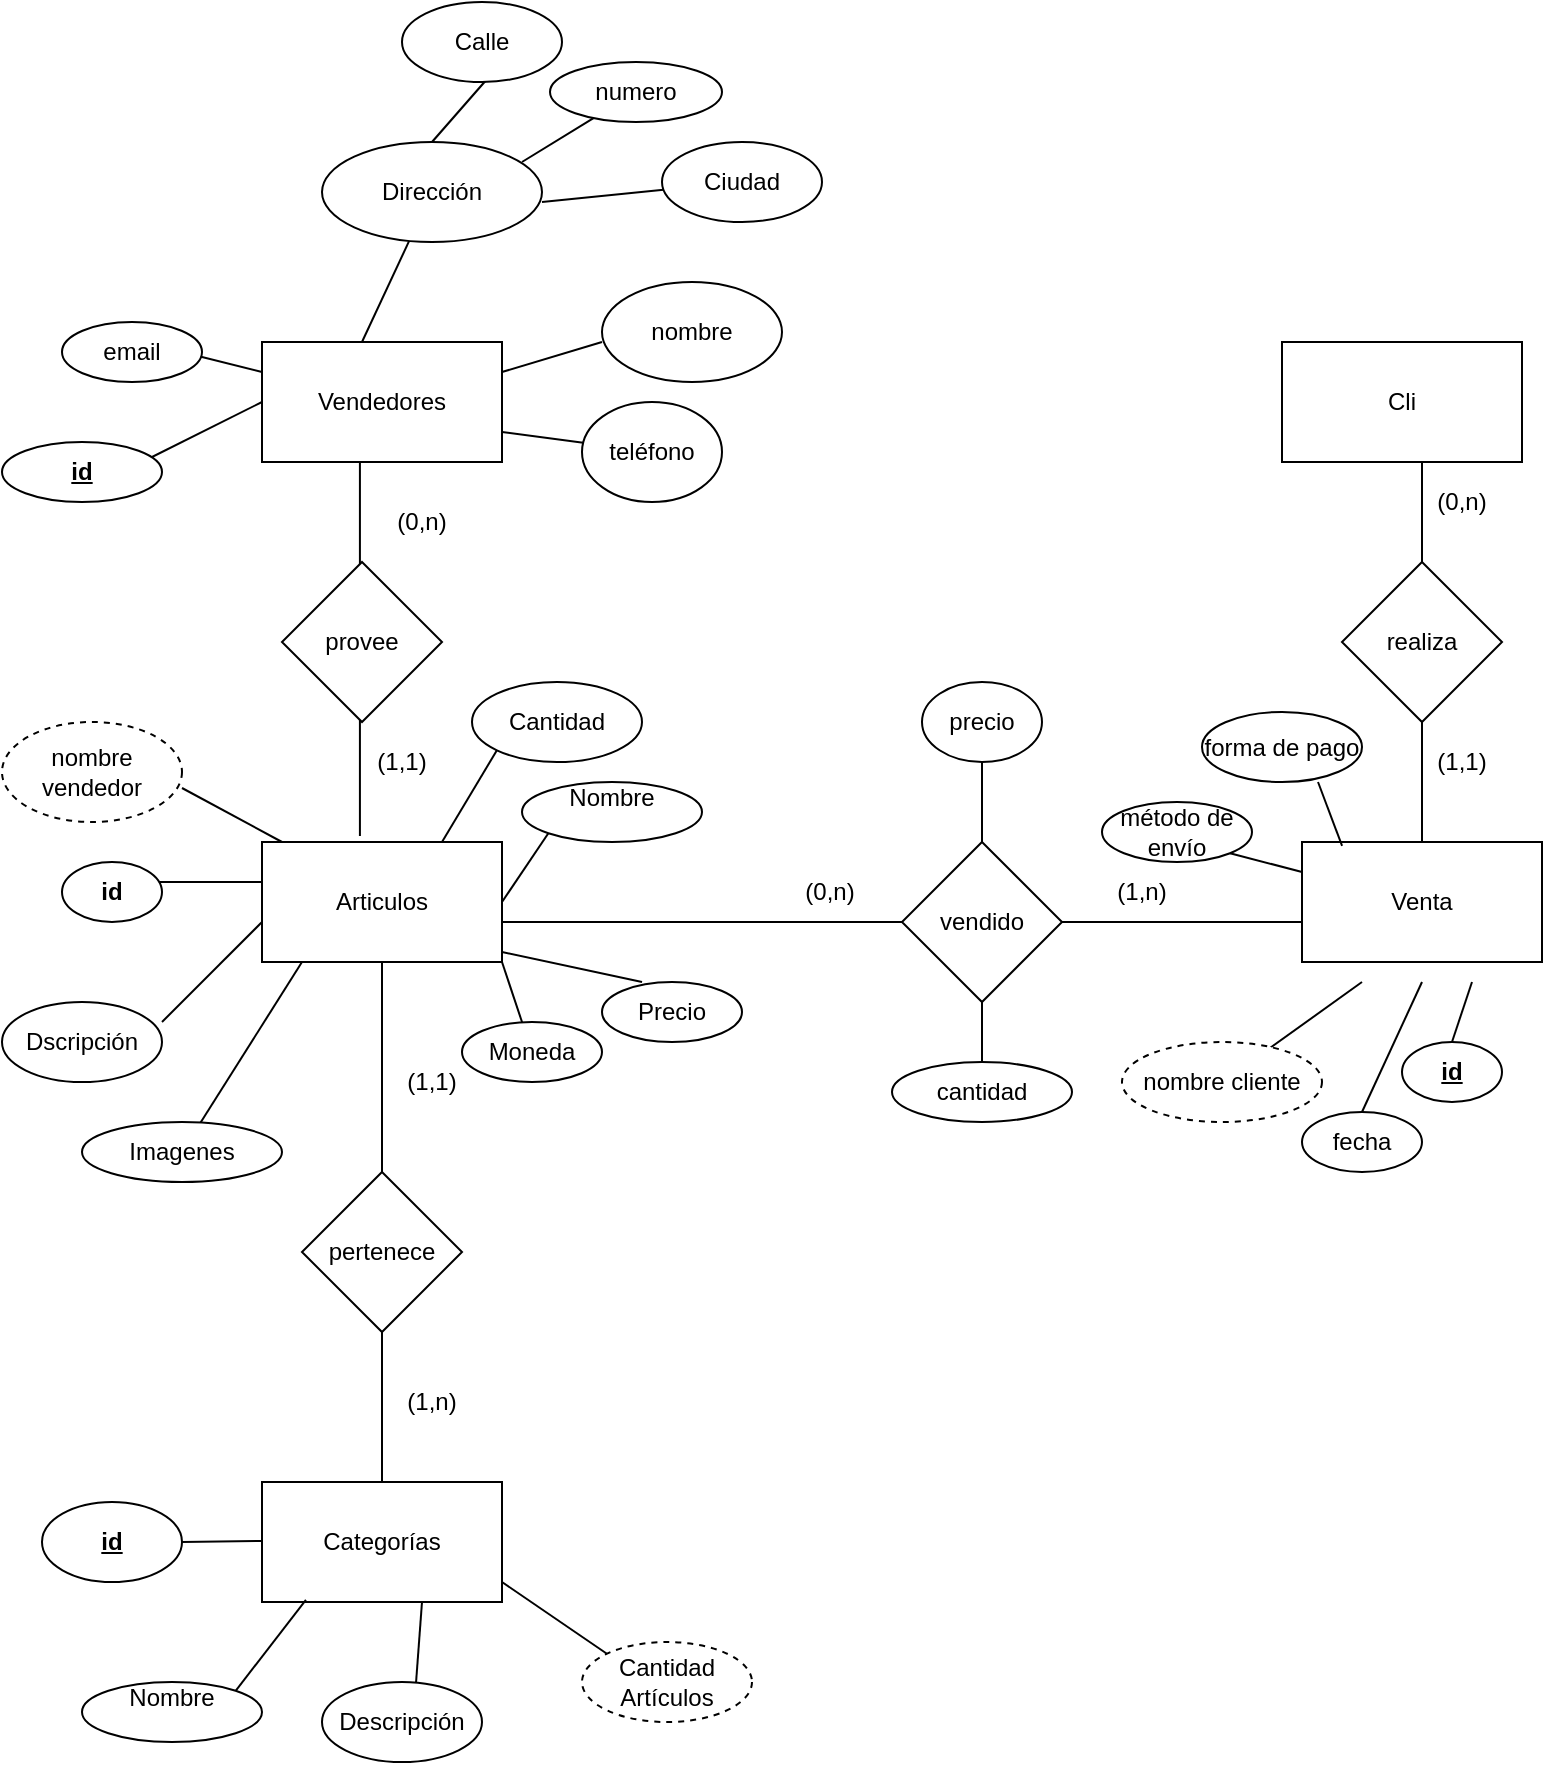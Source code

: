 <mxfile version="14.9.6" type="github">
  <diagram id="WP82Hhsx7apBYEe7W-R0" name="Page-1">
    <mxGraphModel dx="868" dy="450" grid="1" gridSize="10" guides="1" tooltips="1" connect="1" arrows="1" fold="1" page="1" pageScale="1" pageWidth="827" pageHeight="1169" math="0" shadow="0">
      <root>
        <mxCell id="0" />
        <mxCell id="1" parent="0" />
        <mxCell id="Gup6ud80L2oiD0Gjyaes-1" value="&lt;font style=&quot;vertical-align: inherit&quot;&gt;&lt;font style=&quot;vertical-align: inherit&quot;&gt;&lt;font style=&quot;vertical-align: inherit&quot;&gt;&lt;font style=&quot;vertical-align: inherit&quot;&gt;Articulos&lt;/font&gt;&lt;/font&gt;&lt;/font&gt;&lt;/font&gt;" style="rounded=0;whiteSpace=wrap;html=1;" parent="1" vertex="1">
          <mxGeometry x="150" y="420" width="120" height="60" as="geometry" />
        </mxCell>
        <mxCell id="Gup6ud80L2oiD0Gjyaes-2" value="&lt;font style=&quot;vertical-align: inherit&quot;&gt;&lt;font style=&quot;vertical-align: inherit&quot;&gt;Vendedores&lt;/font&gt;&lt;/font&gt;" style="rounded=0;whiteSpace=wrap;html=1;" parent="1" vertex="1">
          <mxGeometry x="150" y="170" width="120" height="60" as="geometry" />
        </mxCell>
        <mxCell id="Gup6ud80L2oiD0Gjyaes-3" value="" style="endArrow=none;html=1;" parent="1" target="Gup6ud80L2oiD0Gjyaes-4" edge="1">
          <mxGeometry width="50" height="50" relative="1" as="geometry">
            <mxPoint x="200" y="170" as="sourcePoint" />
            <mxPoint x="250" y="120" as="targetPoint" />
          </mxGeometry>
        </mxCell>
        <mxCell id="Gup6ud80L2oiD0Gjyaes-4" value="&lt;font style=&quot;vertical-align: inherit&quot;&gt;&lt;font style=&quot;vertical-align: inherit&quot;&gt;Dirección&lt;/font&gt;&lt;/font&gt;" style="ellipse;whiteSpace=wrap;html=1;" parent="1" vertex="1">
          <mxGeometry x="180" y="70" width="110" height="50" as="geometry" />
        </mxCell>
        <mxCell id="Gup6ud80L2oiD0Gjyaes-5" value="" style="endArrow=none;html=1;" parent="1" target="Gup6ud80L2oiD0Gjyaes-6" edge="1">
          <mxGeometry width="50" height="50" relative="1" as="geometry">
            <mxPoint x="290" y="100" as="sourcePoint" />
            <mxPoint x="340" y="100" as="targetPoint" />
          </mxGeometry>
        </mxCell>
        <mxCell id="Gup6ud80L2oiD0Gjyaes-6" value="&lt;font style=&quot;vertical-align: inherit&quot;&gt;&lt;font style=&quot;vertical-align: inherit&quot;&gt;Ciudad&lt;/font&gt;&lt;/font&gt;" style="ellipse;whiteSpace=wrap;html=1;" parent="1" vertex="1">
          <mxGeometry x="350" y="70" width="80" height="40" as="geometry" />
        </mxCell>
        <mxCell id="Gup6ud80L2oiD0Gjyaes-7" value="" style="endArrow=none;html=1;" parent="1" target="Gup6ud80L2oiD0Gjyaes-8" edge="1">
          <mxGeometry width="50" height="50" relative="1" as="geometry">
            <mxPoint x="280" y="80" as="sourcePoint" />
            <mxPoint x="330" y="30" as="targetPoint" />
          </mxGeometry>
        </mxCell>
        <mxCell id="Gup6ud80L2oiD0Gjyaes-8" value="&lt;font style=&quot;vertical-align: inherit&quot;&gt;&lt;font style=&quot;vertical-align: inherit&quot;&gt;&lt;font style=&quot;vertical-align: inherit&quot;&gt;&lt;font style=&quot;vertical-align: inherit&quot;&gt;numero&lt;/font&gt;&lt;/font&gt;&lt;/font&gt;&lt;/font&gt;" style="ellipse;whiteSpace=wrap;html=1;" parent="1" vertex="1">
          <mxGeometry x="294" y="30" width="86" height="30" as="geometry" />
        </mxCell>
        <mxCell id="Gup6ud80L2oiD0Gjyaes-9" value="" style="endArrow=none;html=1;exitX=0.5;exitY=0;exitDx=0;exitDy=0;" parent="1" source="Gup6ud80L2oiD0Gjyaes-4" edge="1">
          <mxGeometry width="50" height="50" relative="1" as="geometry">
            <mxPoint x="250" y="60" as="sourcePoint" />
            <mxPoint x="270" y="30" as="targetPoint" />
          </mxGeometry>
        </mxCell>
        <mxCell id="Gup6ud80L2oiD0Gjyaes-10" value="&lt;font style=&quot;vertical-align: inherit&quot;&gt;&lt;font style=&quot;vertical-align: inherit&quot;&gt;Calle&lt;/font&gt;&lt;/font&gt;" style="ellipse;whiteSpace=wrap;html=1;" parent="1" vertex="1">
          <mxGeometry x="220" width="80" height="40" as="geometry" />
        </mxCell>
        <mxCell id="Gup6ud80L2oiD0Gjyaes-11" value="" style="endArrow=none;html=1;exitX=1;exitY=0.25;exitDx=0;exitDy=0;" parent="1" source="Gup6ud80L2oiD0Gjyaes-2" edge="1">
          <mxGeometry width="50" height="50" relative="1" as="geometry">
            <mxPoint x="290" y="200" as="sourcePoint" />
            <mxPoint x="320" y="170" as="targetPoint" />
            <Array as="points">
              <mxPoint x="320" y="170" />
            </Array>
          </mxGeometry>
        </mxCell>
        <mxCell id="Gup6ud80L2oiD0Gjyaes-12" value="&lt;font style=&quot;vertical-align: inherit&quot;&gt;&lt;font style=&quot;vertical-align: inherit&quot;&gt;&lt;font style=&quot;vertical-align: inherit&quot;&gt;&lt;font style=&quot;vertical-align: inherit&quot;&gt;nombre&lt;/font&gt;&lt;/font&gt;&lt;/font&gt;&lt;/font&gt;" style="ellipse;whiteSpace=wrap;html=1;" parent="1" vertex="1">
          <mxGeometry x="320" y="140" width="90" height="50" as="geometry" />
        </mxCell>
        <mxCell id="Gup6ud80L2oiD0Gjyaes-13" value="" style="endArrow=none;html=1;exitX=1;exitY=0.75;exitDx=0;exitDy=0;" parent="1" source="Gup6ud80L2oiD0Gjyaes-2" target="Gup6ud80L2oiD0Gjyaes-14" edge="1">
          <mxGeometry width="50" height="50" relative="1" as="geometry">
            <mxPoint x="390" y="360" as="sourcePoint" />
            <mxPoint x="310" y="230" as="targetPoint" />
          </mxGeometry>
        </mxCell>
        <mxCell id="Gup6ud80L2oiD0Gjyaes-14" value="&lt;font style=&quot;vertical-align: inherit&quot;&gt;&lt;font style=&quot;vertical-align: inherit&quot;&gt;teléfono&lt;/font&gt;&lt;/font&gt;" style="ellipse;whiteSpace=wrap;html=1;" parent="1" vertex="1">
          <mxGeometry x="310" y="200" width="70" height="50" as="geometry" />
        </mxCell>
        <mxCell id="Gup6ud80L2oiD0Gjyaes-16" value="" style="endArrow=none;html=1;entryX=0;entryY=0.25;entryDx=0;entryDy=0;" parent="1" target="Gup6ud80L2oiD0Gjyaes-2" edge="1">
          <mxGeometry width="50" height="50" relative="1" as="geometry">
            <mxPoint x="110" y="175" as="sourcePoint" />
            <mxPoint x="150" y="175" as="targetPoint" />
          </mxGeometry>
        </mxCell>
        <mxCell id="Gup6ud80L2oiD0Gjyaes-17" value="&lt;font style=&quot;vertical-align: inherit&quot;&gt;&lt;font style=&quot;vertical-align: inherit&quot;&gt;&lt;font style=&quot;vertical-align: inherit&quot;&gt;&lt;font style=&quot;vertical-align: inherit&quot;&gt;email&lt;/font&gt;&lt;/font&gt;&lt;/font&gt;&lt;/font&gt;" style="ellipse;whiteSpace=wrap;html=1;" parent="1" vertex="1">
          <mxGeometry x="50" y="160" width="70" height="30" as="geometry" />
        </mxCell>
        <mxCell id="Gup6ud80L2oiD0Gjyaes-18" value="" style="endArrow=none;html=1;" parent="1" edge="1">
          <mxGeometry width="50" height="50" relative="1" as="geometry">
            <mxPoint x="90" y="230" as="sourcePoint" />
            <mxPoint x="150" y="200" as="targetPoint" />
          </mxGeometry>
        </mxCell>
        <mxCell id="Gup6ud80L2oiD0Gjyaes-19" value="&lt;b&gt;&lt;u&gt;id&lt;/u&gt;&lt;/b&gt;" style="ellipse;whiteSpace=wrap;html=1;" parent="1" vertex="1">
          <mxGeometry x="20" y="220" width="80" height="30" as="geometry" />
        </mxCell>
        <mxCell id="Gup6ud80L2oiD0Gjyaes-20" value="" style="endArrow=none;html=1;entryX=0.408;entryY=1;entryDx=0;entryDy=0;entryPerimeter=0;exitX=0.408;exitY=-0.05;exitDx=0;exitDy=0;exitPerimeter=0;" parent="1" source="Gup6ud80L2oiD0Gjyaes-1" target="Gup6ud80L2oiD0Gjyaes-2" edge="1">
          <mxGeometry width="50" height="50" relative="1" as="geometry">
            <mxPoint x="180" y="340" as="sourcePoint" />
            <mxPoint x="230" y="290" as="targetPoint" />
          </mxGeometry>
        </mxCell>
        <mxCell id="Gup6ud80L2oiD0Gjyaes-21" value="provee" style="rhombus;whiteSpace=wrap;html=1;" parent="1" vertex="1">
          <mxGeometry x="160" y="280" width="80" height="80" as="geometry" />
        </mxCell>
        <mxCell id="Gup6ud80L2oiD0Gjyaes-24" value="(0,n)" style="text;html=1;strokeColor=none;fillColor=none;align=center;verticalAlign=middle;whiteSpace=wrap;rounded=0;" parent="1" vertex="1">
          <mxGeometry x="210" y="250" width="40" height="20" as="geometry" />
        </mxCell>
        <mxCell id="Gup6ud80L2oiD0Gjyaes-25" value="(1,1)" style="text;html=1;strokeColor=none;fillColor=none;align=center;verticalAlign=middle;whiteSpace=wrap;rounded=0;" parent="1" vertex="1">
          <mxGeometry x="200" y="370" width="40" height="20" as="geometry" />
        </mxCell>
        <mxCell id="Gup6ud80L2oiD0Gjyaes-26" value="" style="endArrow=none;html=1;" parent="1" edge="1">
          <mxGeometry width="50" height="50" relative="1" as="geometry">
            <mxPoint x="90" y="440" as="sourcePoint" />
            <mxPoint x="150" y="440" as="targetPoint" />
          </mxGeometry>
        </mxCell>
        <mxCell id="Gup6ud80L2oiD0Gjyaes-27" value="&lt;b&gt;id&lt;/b&gt;" style="ellipse;whiteSpace=wrap;html=1;" parent="1" vertex="1">
          <mxGeometry x="50" y="430" width="50" height="30" as="geometry" />
        </mxCell>
        <mxCell id="SOzAKOrK-pVDaGYPIUkf-2" value="&lt;font style=&quot;vertical-align: inherit&quot;&gt;&lt;font style=&quot;vertical-align: inherit&quot;&gt;Dscripción&lt;/font&gt;&lt;/font&gt;" style="ellipse;whiteSpace=wrap;html=1;" vertex="1" parent="1">
          <mxGeometry x="20" y="500" width="80" height="40" as="geometry" />
        </mxCell>
        <mxCell id="SOzAKOrK-pVDaGYPIUkf-3" value="" style="endArrow=none;html=1;" edge="1" parent="1">
          <mxGeometry width="50" height="50" relative="1" as="geometry">
            <mxPoint x="100" y="510" as="sourcePoint" />
            <mxPoint x="150" y="460" as="targetPoint" />
          </mxGeometry>
        </mxCell>
        <mxCell id="SOzAKOrK-pVDaGYPIUkf-5" value="&lt;font style=&quot;vertical-align: inherit&quot;&gt;&lt;font style=&quot;vertical-align: inherit&quot;&gt;Precio&lt;/font&gt;&lt;/font&gt;" style="ellipse;whiteSpace=wrap;html=1;" vertex="1" parent="1">
          <mxGeometry x="320" y="490" width="70" height="30" as="geometry" />
        </mxCell>
        <mxCell id="SOzAKOrK-pVDaGYPIUkf-7" value="&lt;font style=&quot;vertical-align: inherit&quot;&gt;&lt;font style=&quot;vertical-align: inherit&quot;&gt;Moneda&lt;/font&gt;&lt;/font&gt;" style="ellipse;whiteSpace=wrap;html=1;" vertex="1" parent="1">
          <mxGeometry x="250" y="510" width="70" height="30" as="geometry" />
        </mxCell>
        <mxCell id="SOzAKOrK-pVDaGYPIUkf-8" value="" style="endArrow=none;html=1;entryX=1;entryY=1;entryDx=0;entryDy=0;" edge="1" parent="1" source="SOzAKOrK-pVDaGYPIUkf-7" target="Gup6ud80L2oiD0Gjyaes-1">
          <mxGeometry width="50" height="50" relative="1" as="geometry">
            <mxPoint x="390" y="660" as="sourcePoint" />
            <mxPoint x="440" y="610" as="targetPoint" />
          </mxGeometry>
        </mxCell>
        <mxCell id="SOzAKOrK-pVDaGYPIUkf-10" value="&lt;font style=&quot;vertical-align: inherit&quot;&gt;&lt;font style=&quot;vertical-align: inherit&quot;&gt;Imagenes&lt;/font&gt;&lt;/font&gt;" style="ellipse;whiteSpace=wrap;html=1;" vertex="1" parent="1">
          <mxGeometry x="60" y="560" width="100" height="30" as="geometry" />
        </mxCell>
        <mxCell id="SOzAKOrK-pVDaGYPIUkf-13" value="" style="endArrow=none;html=1;" edge="1" parent="1" source="SOzAKOrK-pVDaGYPIUkf-10">
          <mxGeometry width="50" height="50" relative="1" as="geometry">
            <mxPoint x="120" y="530" as="sourcePoint" />
            <mxPoint x="170" y="480" as="targetPoint" />
          </mxGeometry>
        </mxCell>
        <mxCell id="SOzAKOrK-pVDaGYPIUkf-14" value="" style="endArrow=none;html=1;entryX=0.5;entryY=1;entryDx=0;entryDy=0;" edge="1" parent="1" target="Gup6ud80L2oiD0Gjyaes-1">
          <mxGeometry width="50" height="50" relative="1" as="geometry">
            <mxPoint x="210" y="740" as="sourcePoint" />
            <mxPoint x="230" y="510" as="targetPoint" />
          </mxGeometry>
        </mxCell>
        <mxCell id="SOzAKOrK-pVDaGYPIUkf-17" value="&lt;font style=&quot;vertical-align: inherit&quot;&gt;&lt;font style=&quot;vertical-align: inherit&quot;&gt;pertenece&lt;/font&gt;&lt;/font&gt;" style="rhombus;whiteSpace=wrap;html=1;" vertex="1" parent="1">
          <mxGeometry x="170" y="585" width="80" height="80" as="geometry" />
        </mxCell>
        <mxCell id="SOzAKOrK-pVDaGYPIUkf-18" value="&lt;font style=&quot;vertical-align: inherit&quot;&gt;&lt;font style=&quot;vertical-align: inherit&quot;&gt;(1,1)&lt;/font&gt;&lt;/font&gt;" style="text;html=1;strokeColor=none;fillColor=none;align=center;verticalAlign=middle;whiteSpace=wrap;rounded=0;" vertex="1" parent="1">
          <mxGeometry x="215" y="530" width="40" height="20" as="geometry" />
        </mxCell>
        <mxCell id="SOzAKOrK-pVDaGYPIUkf-19" value="&lt;font style=&quot;vertical-align: inherit&quot;&gt;&lt;font style=&quot;vertical-align: inherit&quot;&gt;(1,n)&lt;/font&gt;&lt;/font&gt;" style="text;html=1;strokeColor=none;fillColor=none;align=center;verticalAlign=middle;whiteSpace=wrap;rounded=0;" vertex="1" parent="1">
          <mxGeometry x="215" y="690" width="40" height="20" as="geometry" />
        </mxCell>
        <mxCell id="SOzAKOrK-pVDaGYPIUkf-20" value="&lt;font style=&quot;vertical-align: inherit&quot;&gt;&lt;font style=&quot;vertical-align: inherit&quot;&gt;Categorías&lt;/font&gt;&lt;/font&gt;" style="rounded=0;whiteSpace=wrap;html=1;" vertex="1" parent="1">
          <mxGeometry x="150" y="740" width="120" height="60" as="geometry" />
        </mxCell>
        <mxCell id="SOzAKOrK-pVDaGYPIUkf-21" value="" style="endArrow=none;html=1;" edge="1" parent="1">
          <mxGeometry width="50" height="50" relative="1" as="geometry">
            <mxPoint x="110" y="770" as="sourcePoint" />
            <mxPoint x="150" y="769.5" as="targetPoint" />
            <Array as="points" />
          </mxGeometry>
        </mxCell>
        <mxCell id="SOzAKOrK-pVDaGYPIUkf-23" value="&lt;font style=&quot;vertical-align: inherit&quot;&gt;&lt;font style=&quot;vertical-align: inherit&quot;&gt;&lt;font style=&quot;vertical-align: inherit&quot;&gt;&lt;font style=&quot;vertical-align: inherit&quot;&gt;&lt;font style=&quot;vertical-align: inherit&quot;&gt;&lt;font style=&quot;vertical-align: inherit&quot;&gt;&lt;b&gt;&lt;u&gt;id&lt;/u&gt;&lt;/b&gt;&lt;/font&gt;&lt;/font&gt;&lt;/font&gt;&lt;/font&gt;&lt;/font&gt;&lt;/font&gt;" style="ellipse;whiteSpace=wrap;html=1;" vertex="1" parent="1">
          <mxGeometry x="40" y="750" width="70" height="40" as="geometry" />
        </mxCell>
        <mxCell id="SOzAKOrK-pVDaGYPIUkf-27" value="&lt;font style=&quot;vertical-align: inherit&quot;&gt;&lt;font style=&quot;vertical-align: inherit&quot;&gt;&lt;font style=&quot;vertical-align: inherit&quot;&gt;&lt;font style=&quot;vertical-align: inherit&quot;&gt;Nombre&lt;/font&gt;&lt;/font&gt;&lt;br&gt;&lt;br&gt;&lt;/font&gt;&lt;/font&gt;" style="ellipse;whiteSpace=wrap;html=1;" vertex="1" parent="1">
          <mxGeometry x="60" y="840" width="90" height="30" as="geometry" />
        </mxCell>
        <mxCell id="SOzAKOrK-pVDaGYPIUkf-28" value="" style="endArrow=none;html=1;exitX=1;exitY=0;exitDx=0;exitDy=0;entryX=0.183;entryY=0.983;entryDx=0;entryDy=0;entryPerimeter=0;" edge="1" parent="1" source="SOzAKOrK-pVDaGYPIUkf-27" target="SOzAKOrK-pVDaGYPIUkf-20">
          <mxGeometry width="50" height="50" relative="1" as="geometry">
            <mxPoint x="100" y="830" as="sourcePoint" />
            <mxPoint x="150" y="780" as="targetPoint" />
          </mxGeometry>
        </mxCell>
        <mxCell id="SOzAKOrK-pVDaGYPIUkf-29" value="&lt;font style=&quot;vertical-align: inherit&quot;&gt;&lt;font style=&quot;vertical-align: inherit&quot;&gt;&lt;font style=&quot;vertical-align: inherit&quot;&gt;&lt;font style=&quot;vertical-align: inherit&quot;&gt;Descripción&lt;/font&gt;&lt;/font&gt;&lt;/font&gt;&lt;/font&gt;" style="ellipse;whiteSpace=wrap;html=1;" vertex="1" parent="1">
          <mxGeometry x="180" y="840" width="80" height="40" as="geometry" />
        </mxCell>
        <mxCell id="SOzAKOrK-pVDaGYPIUkf-30" value="" style="endArrow=none;html=1;exitX=0.588;exitY=0;exitDx=0;exitDy=0;exitPerimeter=0;" edge="1" parent="1" source="SOzAKOrK-pVDaGYPIUkf-29">
          <mxGeometry width="50" height="50" relative="1" as="geometry">
            <mxPoint x="180" y="850" as="sourcePoint" />
            <mxPoint x="230" y="800" as="targetPoint" />
          </mxGeometry>
        </mxCell>
        <mxCell id="SOzAKOrK-pVDaGYPIUkf-31" value="&lt;font style=&quot;vertical-align: inherit&quot;&gt;&lt;font style=&quot;vertical-align: inherit&quot;&gt;&lt;font style=&quot;vertical-align: inherit&quot;&gt;&lt;font style=&quot;vertical-align: inherit&quot;&gt;Nombre&lt;/font&gt;&lt;/font&gt;&lt;br&gt;&lt;br&gt;&lt;/font&gt;&lt;/font&gt;" style="ellipse;whiteSpace=wrap;html=1;" vertex="1" parent="1">
          <mxGeometry x="280" y="390" width="90" height="30" as="geometry" />
        </mxCell>
        <mxCell id="SOzAKOrK-pVDaGYPIUkf-32" value="" style="endArrow=none;html=1;entryX=0;entryY=1;entryDx=0;entryDy=0;" edge="1" parent="1" target="SOzAKOrK-pVDaGYPIUkf-31">
          <mxGeometry width="50" height="50" relative="1" as="geometry">
            <mxPoint x="270" y="450" as="sourcePoint" />
            <mxPoint x="320" y="400" as="targetPoint" />
          </mxGeometry>
        </mxCell>
        <mxCell id="SOzAKOrK-pVDaGYPIUkf-34" value="" style="endArrow=none;html=1;entryX=0.286;entryY=0;entryDx=0;entryDy=0;entryPerimeter=0;" edge="1" parent="1" target="SOzAKOrK-pVDaGYPIUkf-5">
          <mxGeometry width="50" height="50" relative="1" as="geometry">
            <mxPoint x="270" y="475" as="sourcePoint" />
            <mxPoint x="320" y="425" as="targetPoint" />
          </mxGeometry>
        </mxCell>
        <mxCell id="SOzAKOrK-pVDaGYPIUkf-35" value="" style="endArrow=none;html=1;startArrow=none;" edge="1" parent="1" source="SOzAKOrK-pVDaGYPIUkf-36">
          <mxGeometry width="50" height="50" relative="1" as="geometry">
            <mxPoint x="270" y="460" as="sourcePoint" />
            <mxPoint x="670" y="460" as="targetPoint" />
          </mxGeometry>
        </mxCell>
        <mxCell id="SOzAKOrK-pVDaGYPIUkf-36" value="vendido" style="rhombus;whiteSpace=wrap;html=1;" vertex="1" parent="1">
          <mxGeometry x="470" y="420" width="80" height="80" as="geometry" />
        </mxCell>
        <mxCell id="SOzAKOrK-pVDaGYPIUkf-37" value="" style="endArrow=none;html=1;" edge="1" parent="1" target="SOzAKOrK-pVDaGYPIUkf-36">
          <mxGeometry width="50" height="50" relative="1" as="geometry">
            <mxPoint x="270" y="460" as="sourcePoint" />
            <mxPoint x="670" y="460" as="targetPoint" />
          </mxGeometry>
        </mxCell>
        <mxCell id="SOzAKOrK-pVDaGYPIUkf-38" value="(0,n)" style="text;html=1;strokeColor=none;fillColor=none;align=center;verticalAlign=middle;whiteSpace=wrap;rounded=0;" vertex="1" parent="1">
          <mxGeometry x="414" y="435" width="40" height="20" as="geometry" />
        </mxCell>
        <mxCell id="SOzAKOrK-pVDaGYPIUkf-39" value="" style="endArrow=none;html=1;entryX=1;entryY=0.66;entryDx=0;entryDy=0;entryPerimeter=0;" edge="1" parent="1" target="SOzAKOrK-pVDaGYPIUkf-40">
          <mxGeometry width="50" height="50" relative="1" as="geometry">
            <mxPoint x="160" y="420" as="sourcePoint" />
            <mxPoint x="110" y="390" as="targetPoint" />
          </mxGeometry>
        </mxCell>
        <mxCell id="SOzAKOrK-pVDaGYPIUkf-40" value="nombre vendedor" style="ellipse;whiteSpace=wrap;html=1;dashed=1;" vertex="1" parent="1">
          <mxGeometry x="20" y="360" width="90" height="50" as="geometry" />
        </mxCell>
        <mxCell id="SOzAKOrK-pVDaGYPIUkf-41" value="Cantidad" style="ellipse;whiteSpace=wrap;html=1;" vertex="1" parent="1">
          <mxGeometry x="255" y="340" width="85" height="40" as="geometry" />
        </mxCell>
        <mxCell id="SOzAKOrK-pVDaGYPIUkf-42" value="" style="endArrow=none;html=1;entryX=0;entryY=1;entryDx=0;entryDy=0;" edge="1" parent="1" target="SOzAKOrK-pVDaGYPIUkf-41">
          <mxGeometry width="50" height="50" relative="1" as="geometry">
            <mxPoint x="240" y="420" as="sourcePoint" />
            <mxPoint x="290" y="370" as="targetPoint" />
          </mxGeometry>
        </mxCell>
        <mxCell id="SOzAKOrK-pVDaGYPIUkf-43" value="" style="endArrow=none;html=1;entryX=0;entryY=0;entryDx=0;entryDy=0;" edge="1" parent="1" target="SOzAKOrK-pVDaGYPIUkf-44">
          <mxGeometry width="50" height="50" relative="1" as="geometry">
            <mxPoint x="270" y="790" as="sourcePoint" />
            <mxPoint x="320" y="820" as="targetPoint" />
          </mxGeometry>
        </mxCell>
        <mxCell id="SOzAKOrK-pVDaGYPIUkf-44" value="Cantidad Artículos" style="ellipse;whiteSpace=wrap;html=1;dashed=1;" vertex="1" parent="1">
          <mxGeometry x="310" y="820" width="85" height="40" as="geometry" />
        </mxCell>
        <mxCell id="SOzAKOrK-pVDaGYPIUkf-45" value="" style="endArrow=none;html=1;" edge="1" parent="1">
          <mxGeometry width="50" height="50" relative="1" as="geometry">
            <mxPoint x="510" y="420" as="sourcePoint" />
            <mxPoint x="510" y="380" as="targetPoint" />
          </mxGeometry>
        </mxCell>
        <mxCell id="SOzAKOrK-pVDaGYPIUkf-46" value="precio" style="ellipse;whiteSpace=wrap;html=1;" vertex="1" parent="1">
          <mxGeometry x="480" y="340" width="60" height="40" as="geometry" />
        </mxCell>
        <mxCell id="SOzAKOrK-pVDaGYPIUkf-51" value="" style="endArrow=none;html=1;" edge="1" parent="1">
          <mxGeometry width="50" height="50" relative="1" as="geometry">
            <mxPoint x="510" y="540" as="sourcePoint" />
            <mxPoint x="510" y="500" as="targetPoint" />
          </mxGeometry>
        </mxCell>
        <mxCell id="SOzAKOrK-pVDaGYPIUkf-52" value="cantidad" style="ellipse;whiteSpace=wrap;html=1;" vertex="1" parent="1">
          <mxGeometry x="465" y="530" width="90" height="30" as="geometry" />
        </mxCell>
        <mxCell id="SOzAKOrK-pVDaGYPIUkf-53" value="(1,n)" style="text;html=1;strokeColor=none;fillColor=none;align=center;verticalAlign=middle;whiteSpace=wrap;rounded=0;" vertex="1" parent="1">
          <mxGeometry x="570" y="435" width="40" height="20" as="geometry" />
        </mxCell>
        <mxCell id="SOzAKOrK-pVDaGYPIUkf-54" value="Venta" style="rounded=0;whiteSpace=wrap;html=1;" vertex="1" parent="1">
          <mxGeometry x="670" y="420" width="120" height="60" as="geometry" />
        </mxCell>
        <mxCell id="SOzAKOrK-pVDaGYPIUkf-55" value="" style="endArrow=none;html=1;exitX=0.74;exitY=0.075;exitDx=0;exitDy=0;exitPerimeter=0;" edge="1" parent="1" source="SOzAKOrK-pVDaGYPIUkf-56">
          <mxGeometry width="50" height="50" relative="1" as="geometry">
            <mxPoint x="660" y="520" as="sourcePoint" />
            <mxPoint x="700" y="490" as="targetPoint" />
          </mxGeometry>
        </mxCell>
        <mxCell id="SOzAKOrK-pVDaGYPIUkf-56" value="nombre cliente" style="ellipse;whiteSpace=wrap;html=1;dashed=1;" vertex="1" parent="1">
          <mxGeometry x="580" y="520" width="100" height="40" as="geometry" />
        </mxCell>
        <mxCell id="SOzAKOrK-pVDaGYPIUkf-57" value="&lt;b&gt;&lt;u&gt;id&lt;/u&gt;&lt;/b&gt;" style="ellipse;whiteSpace=wrap;html=1;" vertex="1" parent="1">
          <mxGeometry x="720" y="520" width="50" height="30" as="geometry" />
        </mxCell>
        <mxCell id="SOzAKOrK-pVDaGYPIUkf-58" value="" style="endArrow=none;html=1;exitX=0.5;exitY=0;exitDx=0;exitDy=0;" edge="1" parent="1" source="SOzAKOrK-pVDaGYPIUkf-57">
          <mxGeometry width="50" height="50" relative="1" as="geometry">
            <mxPoint x="705" y="540" as="sourcePoint" />
            <mxPoint x="755" y="490" as="targetPoint" />
          </mxGeometry>
        </mxCell>
        <mxCell id="SOzAKOrK-pVDaGYPIUkf-59" value="fecha" style="ellipse;whiteSpace=wrap;html=1;" vertex="1" parent="1">
          <mxGeometry x="670" y="555" width="60" height="30" as="geometry" />
        </mxCell>
        <mxCell id="SOzAKOrK-pVDaGYPIUkf-60" value="" style="endArrow=none;html=1;exitX=0.5;exitY=0;exitDx=0;exitDy=0;" edge="1" parent="1" source="SOzAKOrK-pVDaGYPIUkf-59">
          <mxGeometry width="50" height="50" relative="1" as="geometry">
            <mxPoint x="680" y="540" as="sourcePoint" />
            <mxPoint x="730" y="490" as="targetPoint" />
          </mxGeometry>
        </mxCell>
        <mxCell id="SOzAKOrK-pVDaGYPIUkf-61" value="" style="endArrow=none;html=1;exitX=0.5;exitY=0;exitDx=0;exitDy=0;" edge="1" parent="1" source="SOzAKOrK-pVDaGYPIUkf-54">
          <mxGeometry width="50" height="50" relative="1" as="geometry">
            <mxPoint x="690" y="280" as="sourcePoint" />
            <mxPoint x="730" y="190" as="targetPoint" />
          </mxGeometry>
        </mxCell>
        <mxCell id="SOzAKOrK-pVDaGYPIUkf-62" value="realiza" style="rhombus;whiteSpace=wrap;html=1;" vertex="1" parent="1">
          <mxGeometry x="690" y="280" width="80" height="80" as="geometry" />
        </mxCell>
        <mxCell id="SOzAKOrK-pVDaGYPIUkf-63" value="(1,1)" style="text;html=1;strokeColor=none;fillColor=none;align=center;verticalAlign=middle;whiteSpace=wrap;rounded=0;" vertex="1" parent="1">
          <mxGeometry x="730" y="370" width="40" height="20" as="geometry" />
        </mxCell>
        <mxCell id="SOzAKOrK-pVDaGYPIUkf-64" value="(0,n)" style="text;html=1;strokeColor=none;fillColor=none;align=center;verticalAlign=middle;whiteSpace=wrap;rounded=0;" vertex="1" parent="1">
          <mxGeometry x="730" y="240" width="40" height="20" as="geometry" />
        </mxCell>
        <mxCell id="SOzAKOrK-pVDaGYPIUkf-65" value="Cli" style="rounded=0;whiteSpace=wrap;html=1;" vertex="1" parent="1">
          <mxGeometry x="660" y="170" width="120" height="60" as="geometry" />
        </mxCell>
        <mxCell id="SOzAKOrK-pVDaGYPIUkf-66" value="" style="endArrow=none;html=1;entryX=0;entryY=0.25;entryDx=0;entryDy=0;exitX=1;exitY=1;exitDx=0;exitDy=0;" edge="1" parent="1" source="SOzAKOrK-pVDaGYPIUkf-67" target="SOzAKOrK-pVDaGYPIUkf-54">
          <mxGeometry width="50" height="50" relative="1" as="geometry">
            <mxPoint x="630" y="420" as="sourcePoint" />
            <mxPoint x="690" y="410" as="targetPoint" />
          </mxGeometry>
        </mxCell>
        <mxCell id="SOzAKOrK-pVDaGYPIUkf-67" value="método de envío" style="ellipse;whiteSpace=wrap;html=1;" vertex="1" parent="1">
          <mxGeometry x="570" y="400" width="75" height="30" as="geometry" />
        </mxCell>
        <mxCell id="SOzAKOrK-pVDaGYPIUkf-69" value="forma de pago" style="ellipse;whiteSpace=wrap;html=1;" vertex="1" parent="1">
          <mxGeometry x="620" y="355" width="80" height="35" as="geometry" />
        </mxCell>
        <mxCell id="SOzAKOrK-pVDaGYPIUkf-70" value="" style="endArrow=none;html=1;exitX=0.167;exitY=0.033;exitDx=0;exitDy=0;exitPerimeter=0;entryX=0.725;entryY=1;entryDx=0;entryDy=0;entryPerimeter=0;" edge="1" parent="1" source="SOzAKOrK-pVDaGYPIUkf-54" target="SOzAKOrK-pVDaGYPIUkf-69">
          <mxGeometry width="50" height="50" relative="1" as="geometry">
            <mxPoint x="635" y="435" as="sourcePoint" />
            <mxPoint x="685" y="385" as="targetPoint" />
          </mxGeometry>
        </mxCell>
      </root>
    </mxGraphModel>
  </diagram>
</mxfile>
